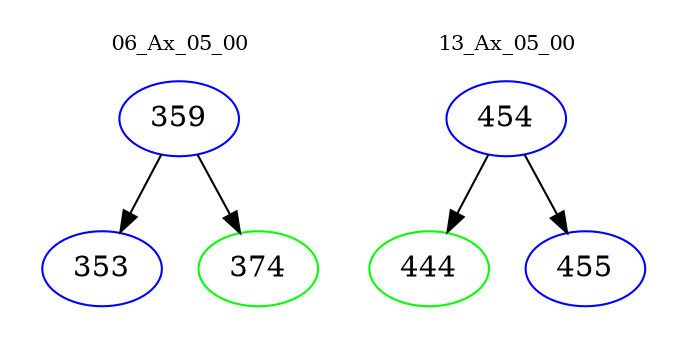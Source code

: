 digraph{
subgraph cluster_0 {
color = white
label = "06_Ax_05_00";
fontsize=10;
T0_359 [label="359", color="blue"]
T0_359 -> T0_353 [color="black"]
T0_353 [label="353", color="blue"]
T0_359 -> T0_374 [color="black"]
T0_374 [label="374", color="green"]
}
subgraph cluster_1 {
color = white
label = "13_Ax_05_00";
fontsize=10;
T1_454 [label="454", color="blue"]
T1_454 -> T1_444 [color="black"]
T1_444 [label="444", color="green"]
T1_454 -> T1_455 [color="black"]
T1_455 [label="455", color="blue"]
}
}
